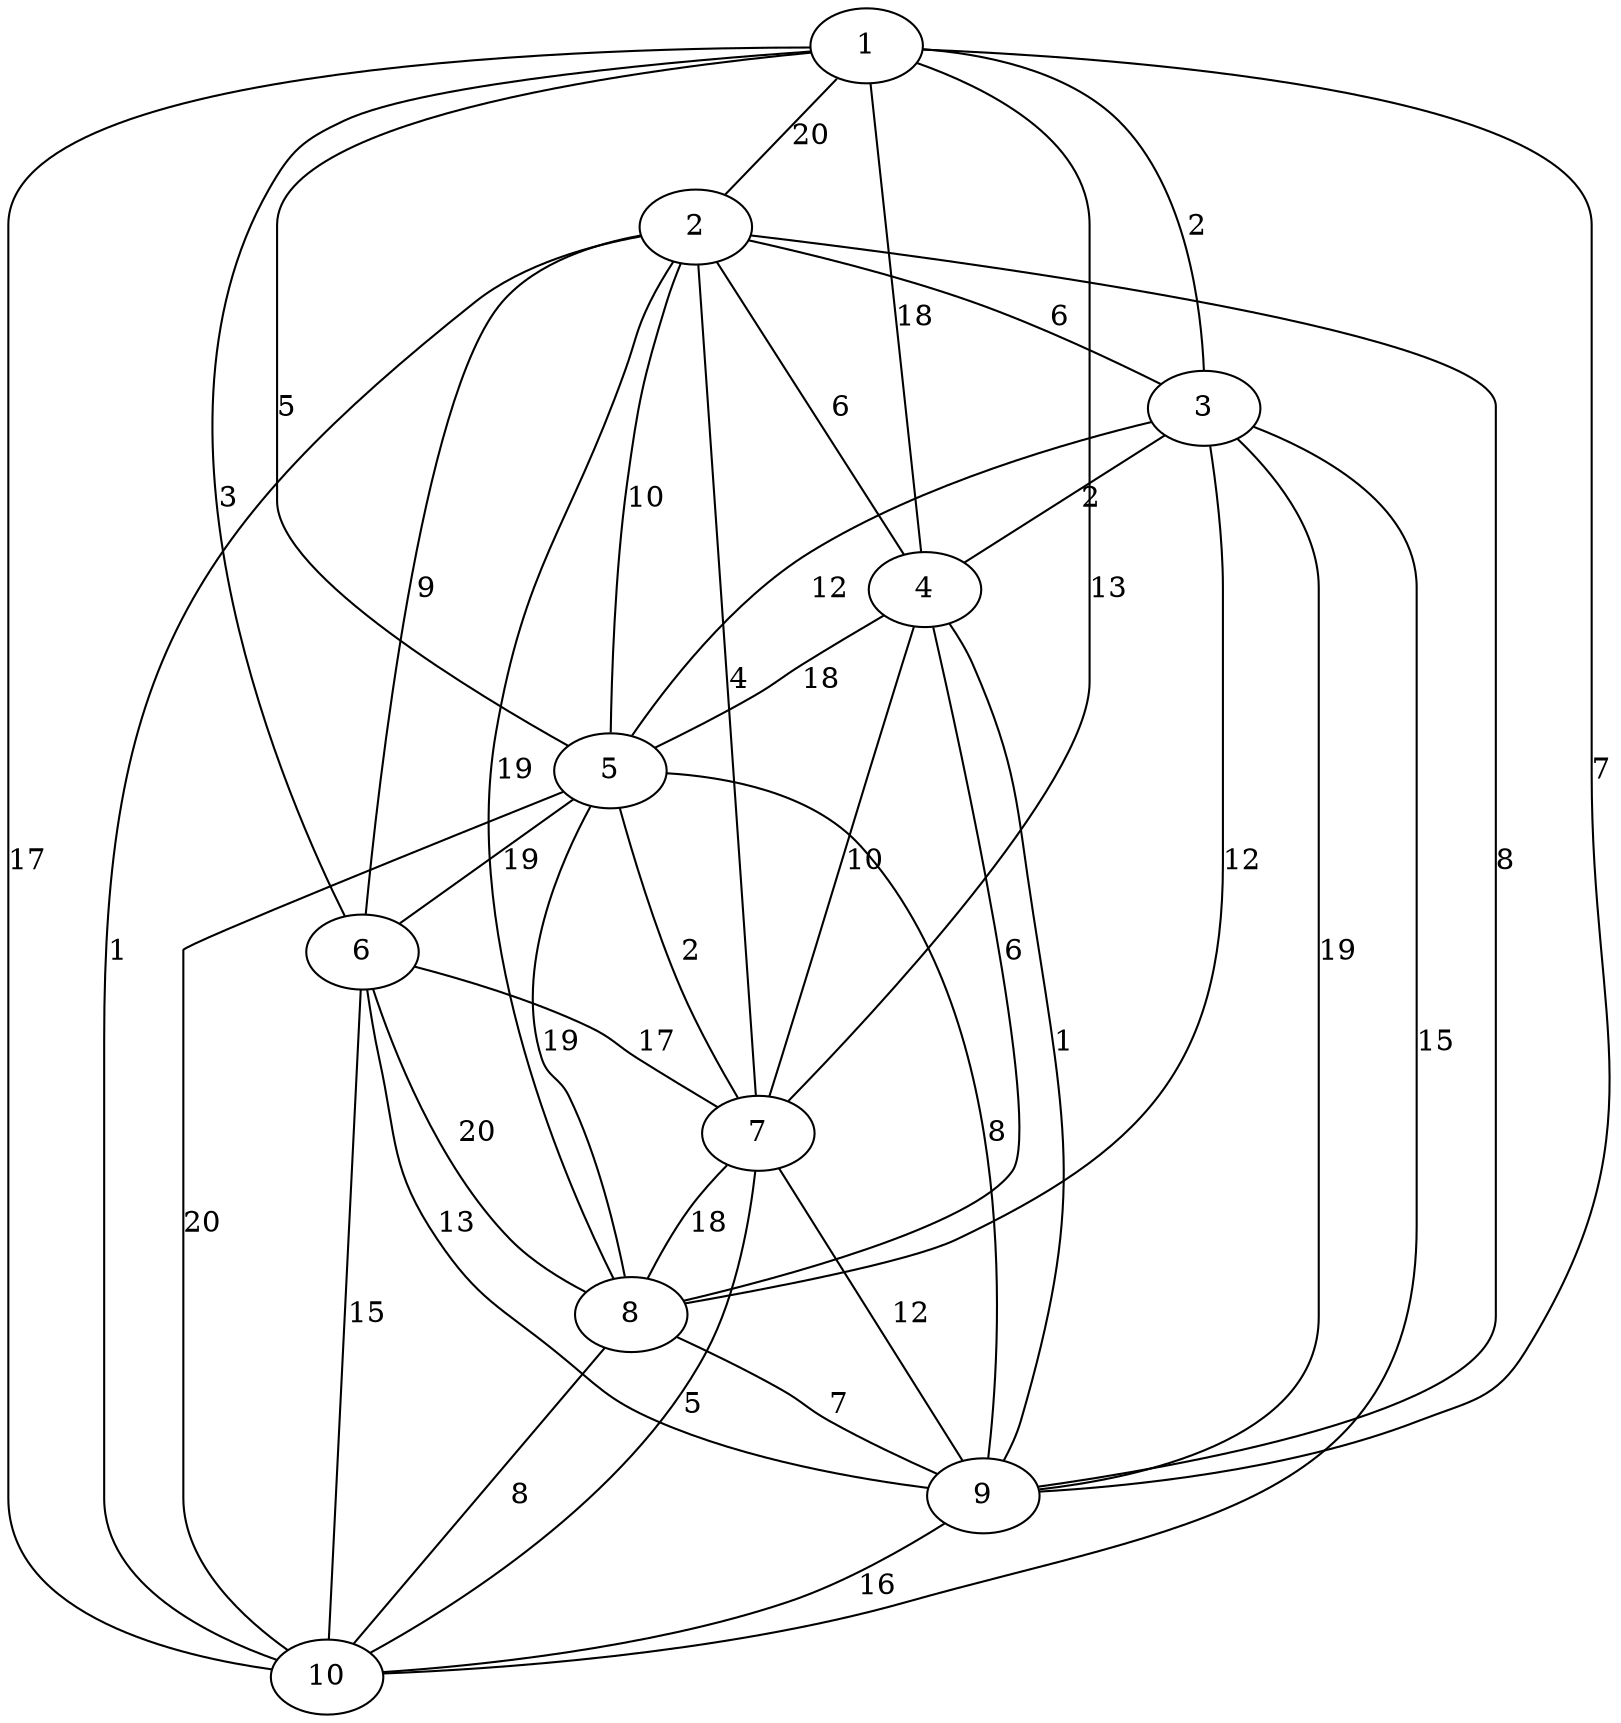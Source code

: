graph G {
 1 -- 10 [label="17"];
 1 -- 7 [label="13"];
 1 -- 5 [label="5"];
 1 -- 3 [label="2"];
 1 -- 9 [label="7"];
 1 -- 4 [label="18"];
 1 -- 6 [label="3"];
 1 -- 2 [label="20"];
 2 -- 10 [label="1"];
 2 -- 8 [label="19"];
 2 -- 4 [label="6"];
 2 -- 9 [label="8"];
 2 -- 5 [label="10"];
 2 -- 6 [label="9"];
 2 -- 7 [label="4"];
 2 -- 3 [label="6"];
 3 -- 8 [label="12"];
 3 -- 5 [label="12"];
 3 -- 10 [label="15"];
 3 -- 9 [label="19"];
 3 -- 4 [label="2"];
 4 -- 9 [label="1"];
 4 -- 8 [label="6"];
 4 -- 7 [label="10"];
 4 -- 5 [label="18"];
 5 -- 10 [label="20"];
 5 -- 8 [label="19"];
 5 -- 7 [label="2"];
 5 -- 9 [label="8"];
 5 -- 6 [label="19"];
 6 -- 9 [label="13"];
 6 -- 8 [label="20"];
 6 -- 10 [label="15"];
 6 -- 7 [label="17"];
 7 -- 9 [label="12"];
 7 -- 10 [label="5"];
 7 -- 8 [label="18"];
 8 -- 10 [label="8"];
 8 -- 9 [label="7"];
 9 -- 10 [label="16"];
}
